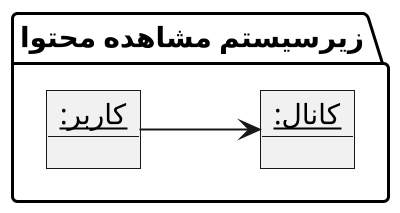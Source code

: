@startuml join_chanel

scale 2
left to right direction
skinparam DefaultFontName B Nazanin


package "زیرسیستم مشاهده محتوا" {
    object "__کاربر:__" as user
    object "__کانال:__" as chanel

    user --> chanel
}

@enduml